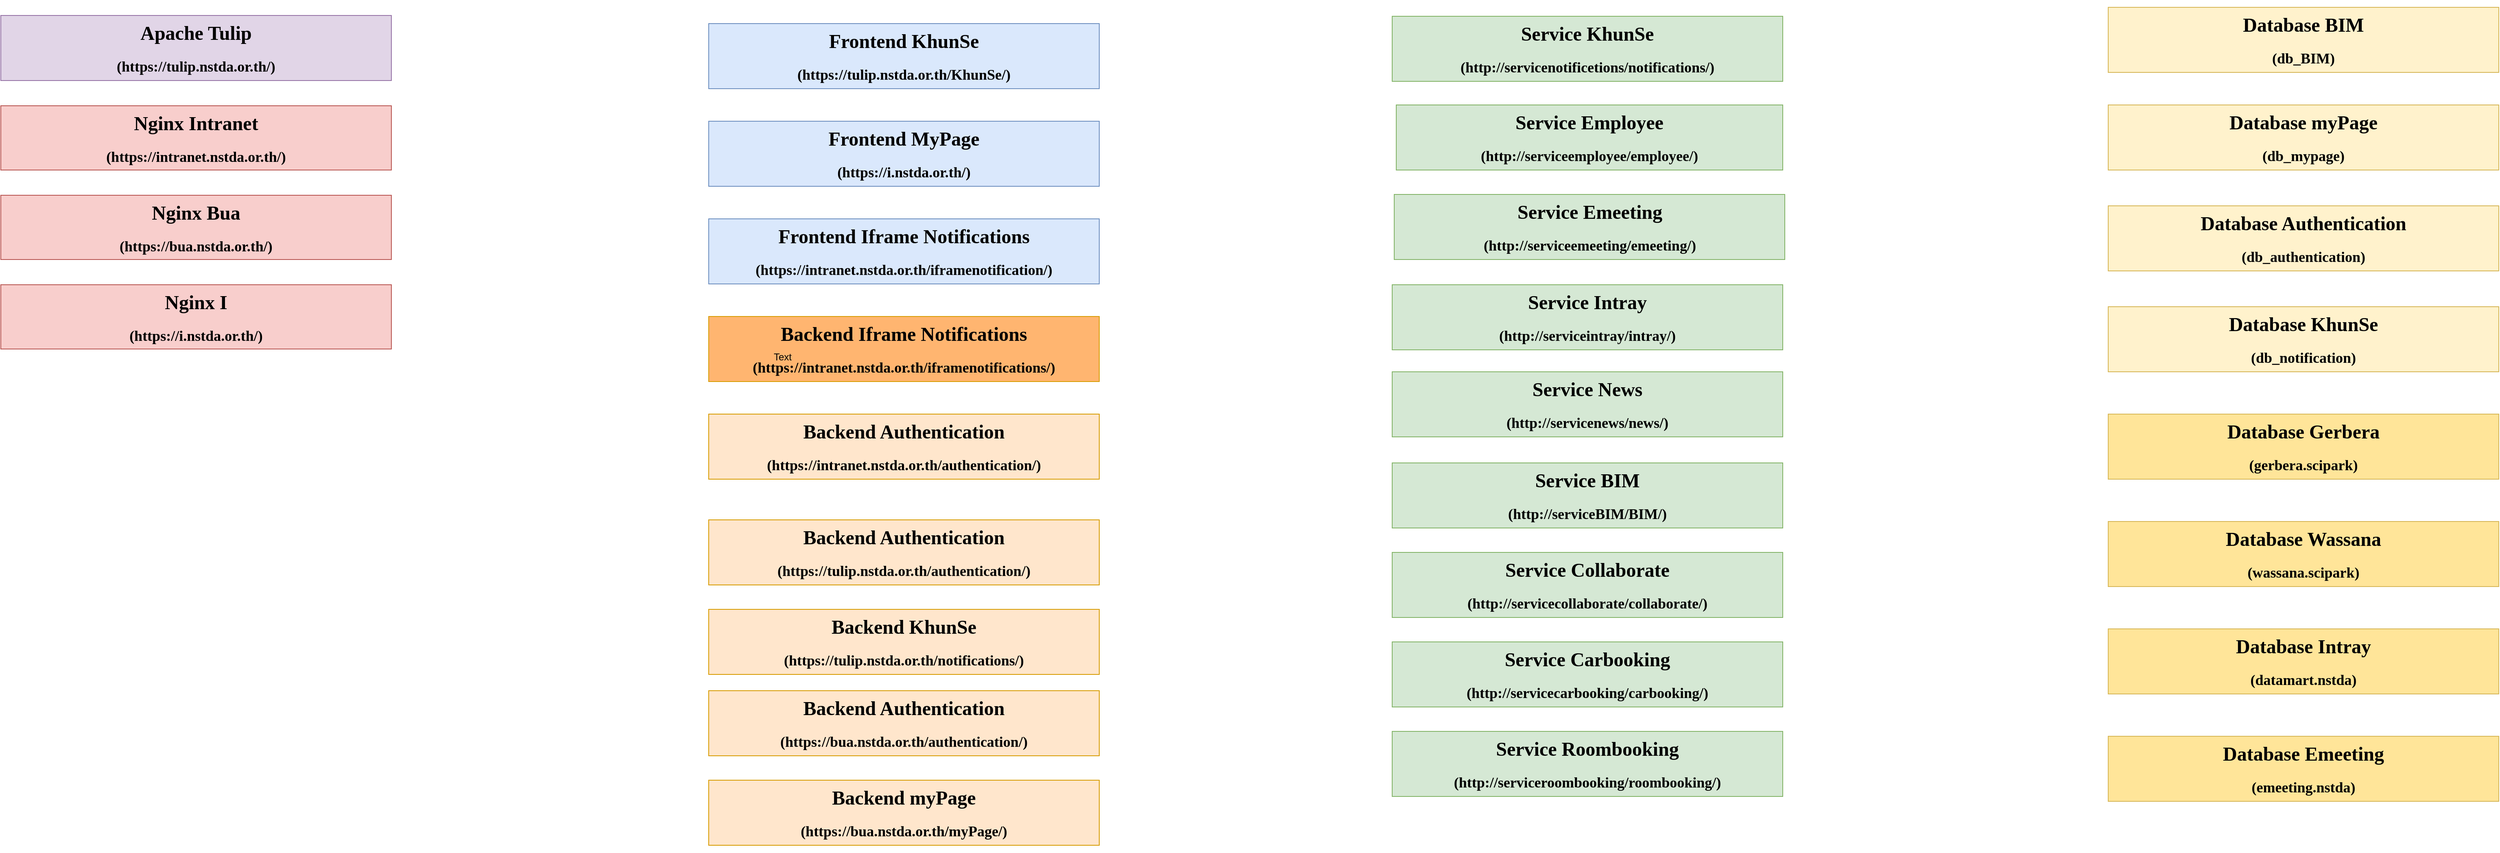 <mxfile version="11.1.4" type="github"><diagram id="0BA7A5WxvlKjCV6Gh85S" name="Page-1"><mxGraphModel dx="4405" dy="1990" grid="1" gridSize="10" guides="1" tooltips="1" connect="1" arrows="1" fold="1" page="1" pageScale="1" pageWidth="850" pageHeight="1100" math="0" shadow="0"><root><mxCell id="0"/><mxCell id="1" parent="0"/><mxCell id="5RdRo9wPhgBEXh9QY4Th-1" value="&lt;h1&gt;&lt;font face=&quot;Tahoma&quot;&gt;Frontend Iframe Notifications&lt;/font&gt;&lt;/h1&gt;&lt;h2&gt;&lt;font face=&quot;Tahoma&quot;&gt;(https://intranet.nstda.or.th/iframenotification/)&lt;/font&gt;&lt;/h2&gt;" style="rounded=0;whiteSpace=wrap;html=1;fillColor=#dae8fc;strokeColor=#6c8ebf;" vertex="1" parent="1"><mxGeometry x="40" y="290" width="480" height="80" as="geometry"/></mxCell><mxCell id="5RdRo9wPhgBEXh9QY4Th-2" value="&lt;h1&gt;&lt;font face=&quot;Tahoma&quot;&gt;Frontend KhunSe&lt;/font&gt;&lt;/h1&gt;&lt;h2&gt;&lt;font face=&quot;Tahoma&quot;&gt;(https://tulip.nstda.or.th/KhunSe/)&lt;/font&gt;&lt;/h2&gt;" style="rounded=0;whiteSpace=wrap;html=1;fillColor=#dae8fc;strokeColor=#6c8ebf;" vertex="1" parent="1"><mxGeometry x="40" y="50" width="480" height="80" as="geometry"/></mxCell><mxCell id="5RdRo9wPhgBEXh9QY4Th-3" value="&lt;h1&gt;&lt;font face=&quot;Tahoma&quot;&gt;Frontend MyPage&lt;/font&gt;&lt;/h1&gt;&lt;h2&gt;&lt;font face=&quot;Tahoma&quot;&gt;(https://i.nstda.or.th/)&lt;/font&gt;&lt;/h2&gt;" style="rounded=0;whiteSpace=wrap;html=1;fillColor=#dae8fc;strokeColor=#6c8ebf;" vertex="1" parent="1"><mxGeometry x="40" y="170" width="480" height="80" as="geometry"/></mxCell><mxCell id="5RdRo9wPhgBEXh9QY4Th-4" value="&lt;h1&gt;&lt;font face=&quot;Tahoma&quot;&gt;Backend KhunSe&lt;/font&gt;&lt;/h1&gt;&lt;h2&gt;&lt;font face=&quot;Tahoma&quot;&gt;(https://tulip.nstda.or.th/notifications/)&lt;/font&gt;&lt;/h2&gt;" style="rounded=0;whiteSpace=wrap;html=1;fillColor=#ffe6cc;strokeColor=#d79b00;" vertex="1" parent="1"><mxGeometry x="40" y="770" width="480" height="80" as="geometry"/></mxCell><mxCell id="5RdRo9wPhgBEXh9QY4Th-5" value="&lt;h1&gt;&lt;font face=&quot;Tahoma&quot;&gt;Nginx Intranet&lt;/font&gt;&lt;/h1&gt;&lt;h2&gt;&lt;font face=&quot;Tahoma&quot;&gt;(https://intranet.nstda.or.th/)&lt;/font&gt;&lt;/h2&gt;" style="rounded=0;whiteSpace=wrap;html=1;fillColor=#f8cecc;strokeColor=#b85450;" vertex="1" parent="1"><mxGeometry x="-830" y="151" width="480" height="79" as="geometry"/></mxCell><mxCell id="5RdRo9wPhgBEXh9QY4Th-6" value="&lt;h1&gt;&lt;font face=&quot;Tahoma&quot;&gt;Apache Tulip&lt;/font&gt;&lt;/h1&gt;&lt;h2&gt;&lt;font face=&quot;Tahoma&quot;&gt;(https://tulip.nstda.or.th/)&lt;/font&gt;&lt;/h2&gt;" style="rounded=0;whiteSpace=wrap;html=1;fillColor=#e1d5e7;strokeColor=#9673a6;" vertex="1" parent="1"><mxGeometry x="-830" y="40" width="480" height="80" as="geometry"/></mxCell><mxCell id="5RdRo9wPhgBEXh9QY4Th-7" value="&lt;h1&gt;&lt;font face=&quot;Tahoma&quot;&gt;Backend Authentication&lt;/font&gt;&lt;/h1&gt;&lt;h2&gt;&lt;font face=&quot;Tahoma&quot;&gt;(https://tulip.nstda.or.th/authentication/)&lt;/font&gt;&lt;/h2&gt;" style="rounded=0;whiteSpace=wrap;html=1;fillColor=#ffe6cc;strokeColor=#d79b00;" vertex="1" parent="1"><mxGeometry x="40" y="660" width="480" height="80" as="geometry"/></mxCell><mxCell id="5RdRo9wPhgBEXh9QY4Th-8" value="&lt;h1&gt;&lt;font face=&quot;Tahoma&quot;&gt;Nginx I&lt;/font&gt;&lt;/h1&gt;&lt;h2&gt;&lt;font face=&quot;Tahoma&quot;&gt;(https://i.nstda.or.th/)&lt;/font&gt;&lt;/h2&gt;" style="rounded=0;whiteSpace=wrap;html=1;fillColor=#f8cecc;strokeColor=#b85450;" vertex="1" parent="1"><mxGeometry x="-830" y="371" width="480" height="79" as="geometry"/></mxCell><mxCell id="5RdRo9wPhgBEXh9QY4Th-9" value="&lt;h1&gt;&lt;font face=&quot;Tahoma&quot;&gt;Nginx Bua&lt;/font&gt;&lt;/h1&gt;&lt;h2&gt;&lt;font face=&quot;Tahoma&quot;&gt;(https://bua.nstda.or.th/)&lt;/font&gt;&lt;/h2&gt;" style="rounded=0;whiteSpace=wrap;html=1;fillColor=#f8cecc;strokeColor=#b85450;" vertex="1" parent="1"><mxGeometry x="-830" y="261" width="480" height="79" as="geometry"/></mxCell><mxCell id="5RdRo9wPhgBEXh9QY4Th-10" value="&lt;h1&gt;&lt;font face=&quot;Tahoma&quot;&gt;Backend Iframe Notifications&lt;/font&gt;&lt;/h1&gt;&lt;h2&gt;&lt;font face=&quot;Tahoma&quot;&gt;(https://intranet.nstda.or.th/iframenotifications/)&lt;/font&gt;&lt;/h2&gt;" style="rounded=0;whiteSpace=wrap;html=1;fillColor=#FFB570;strokeColor=#d79b00;" vertex="1" parent="1"><mxGeometry x="40" y="410" width="480" height="80" as="geometry"/></mxCell><mxCell id="5RdRo9wPhgBEXh9QY4Th-11" value="&lt;h1&gt;&lt;font face=&quot;Tahoma&quot;&gt;Backend Authentication&lt;/font&gt;&lt;/h1&gt;&lt;h2&gt;&lt;font face=&quot;Tahoma&quot;&gt;(https://intranet.nstda.or.th/authentication/)&lt;/font&gt;&lt;/h2&gt;" style="rounded=0;whiteSpace=wrap;html=1;fillColor=#ffe6cc;strokeColor=#d79b00;" vertex="1" parent="1"><mxGeometry x="40" y="530" width="480" height="80" as="geometry"/></mxCell><mxCell id="5RdRo9wPhgBEXh9QY4Th-12" value="&lt;h1&gt;&lt;font face=&quot;Tahoma&quot;&gt;Backend Authentication&lt;/font&gt;&lt;/h1&gt;&lt;h2&gt;&lt;font face=&quot;Tahoma&quot;&gt;(https://bua.nstda.or.th/authentication/)&lt;/font&gt;&lt;/h2&gt;" style="rounded=0;whiteSpace=wrap;html=1;fillColor=#ffe6cc;strokeColor=#d79b00;" vertex="1" parent="1"><mxGeometry x="40" y="870" width="480" height="80" as="geometry"/></mxCell><mxCell id="5RdRo9wPhgBEXh9QY4Th-13" value="&lt;h1&gt;&lt;font face=&quot;Tahoma&quot;&gt;Backend myPage&lt;/font&gt;&lt;/h1&gt;&lt;h2&gt;&lt;font face=&quot;Tahoma&quot;&gt;(https://bua.nstda.or.th/myPage/)&lt;/font&gt;&lt;/h2&gt;" style="rounded=0;whiteSpace=wrap;html=1;fillColor=#ffe6cc;strokeColor=#d79b00;" vertex="1" parent="1"><mxGeometry x="40" y="980" width="480" height="80" as="geometry"/></mxCell><mxCell id="5RdRo9wPhgBEXh9QY4Th-14" value="&lt;h1&gt;&lt;font face=&quot;Tahoma&quot;&gt;Database Authentication&lt;/font&gt;&lt;/h1&gt;&lt;div&gt;&lt;h2&gt;&lt;font face=&quot;Tahoma&quot;&gt;(db_authentication)&lt;/font&gt;&lt;/h2&gt;&lt;/div&gt;" style="rounded=0;whiteSpace=wrap;html=1;fillColor=#fff2cc;strokeColor=#d6b656;" vertex="1" parent="1"><mxGeometry x="1760" y="274" width="480" height="80" as="geometry"/></mxCell><mxCell id="5RdRo9wPhgBEXh9QY4Th-15" value="&lt;h1&gt;&lt;font face=&quot;Tahoma&quot;&gt;Database KhunSe&lt;/font&gt;&lt;/h1&gt;&lt;div&gt;&lt;h2&gt;&lt;font face=&quot;Tahoma&quot;&gt;(db_notification)&lt;/font&gt;&lt;/h2&gt;&lt;/div&gt;" style="rounded=0;whiteSpace=wrap;html=1;fillColor=#fff2cc;strokeColor=#d6b656;" vertex="1" parent="1"><mxGeometry x="1760" y="398" width="480" height="80" as="geometry"/></mxCell><mxCell id="5RdRo9wPhgBEXh9QY4Th-16" value="&lt;h1&gt;&lt;font face=&quot;Tahoma&quot;&gt;Database myPage&lt;/font&gt;&lt;/h1&gt;&lt;div&gt;&lt;h2&gt;&lt;font face=&quot;Tahoma&quot;&gt;(db_mypage)&lt;/font&gt;&lt;/h2&gt;&lt;/div&gt;" style="rounded=0;whiteSpace=wrap;html=1;fillColor=#fff2cc;strokeColor=#d6b656;" vertex="1" parent="1"><mxGeometry x="1760" y="150" width="480" height="80" as="geometry"/></mxCell><mxCell id="5RdRo9wPhgBEXh9QY4Th-17" value="&lt;h1&gt;&lt;font face=&quot;Tahoma&quot;&gt;Service KhunSe&lt;/font&gt;&lt;/h1&gt;&lt;h2&gt;&lt;font face=&quot;Tahoma&quot;&gt;(http://servicenotificetions/notifications/)&lt;/font&gt;&lt;/h2&gt;" style="rounded=0;whiteSpace=wrap;html=1;fillColor=#d5e8d4;strokeColor=#82b366;" vertex="1" parent="1"><mxGeometry x="880" y="41" width="480" height="80" as="geometry"/></mxCell><mxCell id="5RdRo9wPhgBEXh9QY4Th-18" value="&lt;h1&gt;&lt;font face=&quot;Tahoma&quot;&gt;Service Employee&lt;/font&gt;&lt;/h1&gt;&lt;h2&gt;&lt;font face=&quot;Tahoma&quot;&gt;(http://serviceemployee/employee/)&lt;/font&gt;&lt;/h2&gt;" style="rounded=0;whiteSpace=wrap;html=1;fillColor=#d5e8d4;strokeColor=#82b366;" vertex="1" parent="1"><mxGeometry x="885" y="150" width="475" height="80" as="geometry"/></mxCell><mxCell id="5RdRo9wPhgBEXh9QY4Th-19" value="&lt;h1&gt;&lt;font face=&quot;Tahoma&quot;&gt;Service Emeeting&lt;/font&gt;&lt;/h1&gt;&lt;h2&gt;&lt;font face=&quot;Tahoma&quot;&gt;(http://serviceemeeting/emeeting/)&lt;/font&gt;&lt;/h2&gt;" style="rounded=0;whiteSpace=wrap;html=1;fillColor=#d5e8d4;strokeColor=#82b366;" vertex="1" parent="1"><mxGeometry x="882.5" y="260" width="480" height="80" as="geometry"/></mxCell><mxCell id="5RdRo9wPhgBEXh9QY4Th-20" value="&lt;h1&gt;&lt;font face=&quot;Tahoma&quot;&gt;Service Intray&lt;/font&gt;&lt;/h1&gt;&lt;h2&gt;&lt;font face=&quot;Tahoma&quot;&gt;(http://serviceintray/intray/)&lt;/font&gt;&lt;/h2&gt;" style="rounded=0;whiteSpace=wrap;html=1;fillColor=#d5e8d4;strokeColor=#82b366;" vertex="1" parent="1"><mxGeometry x="880" y="371" width="480" height="80" as="geometry"/></mxCell><mxCell id="5RdRo9wPhgBEXh9QY4Th-21" value="&lt;h1&gt;&lt;font face=&quot;Tahoma&quot;&gt;Service News&lt;/font&gt;&lt;/h1&gt;&lt;h2&gt;&lt;font face=&quot;Tahoma&quot;&gt;(http://servicenews/news/)&lt;/font&gt;&lt;/h2&gt;" style="rounded=0;whiteSpace=wrap;html=1;fillColor=#d5e8d4;strokeColor=#82b366;" vertex="1" parent="1"><mxGeometry x="880" y="478" width="480" height="80" as="geometry"/></mxCell><mxCell id="5RdRo9wPhgBEXh9QY4Th-22" value="&lt;h1&gt;&lt;font face=&quot;Tahoma&quot;&gt;Service Carbooking&lt;/font&gt;&lt;/h1&gt;&lt;h2&gt;&lt;font face=&quot;Tahoma&quot;&gt;(http://servicecarbooking/carbooking/)&lt;/font&gt;&lt;/h2&gt;" style="rounded=0;whiteSpace=wrap;html=1;fillColor=#d5e8d4;strokeColor=#82b366;" vertex="1" parent="1"><mxGeometry x="880" y="810" width="480" height="80" as="geometry"/></mxCell><mxCell id="5RdRo9wPhgBEXh9QY4Th-23" value="&lt;h1&gt;&lt;font face=&quot;Tahoma&quot;&gt;Service Roombooking&lt;/font&gt;&lt;/h1&gt;&lt;h2&gt;&lt;font face=&quot;Tahoma&quot;&gt;(http://serviceroombooking/roombooking/)&lt;/font&gt;&lt;/h2&gt;" style="rounded=0;whiteSpace=wrap;html=1;fillColor=#d5e8d4;strokeColor=#82b366;" vertex="1" parent="1"><mxGeometry x="880" y="920" width="480" height="80" as="geometry"/></mxCell><mxCell id="5RdRo9wPhgBEXh9QY4Th-24" value="&lt;h1&gt;&lt;font face=&quot;Tahoma&quot;&gt;Service Collaborate&lt;/font&gt;&lt;/h1&gt;&lt;div&gt;&lt;h2&gt;&lt;font face=&quot;Tahoma&quot;&gt;(http://servicecollaborate/collaborate/)&lt;/font&gt;&lt;/h2&gt;&lt;/div&gt;" style="rounded=0;whiteSpace=wrap;html=1;fillColor=#d5e8d4;strokeColor=#82b366;" vertex="1" parent="1"><mxGeometry x="880" y="700" width="480" height="80" as="geometry"/></mxCell><mxCell id="5RdRo9wPhgBEXh9QY4Th-25" value="&lt;h1&gt;&lt;font face=&quot;Tahoma&quot;&gt;Service BIM&lt;/font&gt;&lt;/h1&gt;&lt;div&gt;&lt;h2&gt;&lt;font face=&quot;Tahoma&quot;&gt;(http://serviceBIM/BIM/)&lt;/font&gt;&lt;/h2&gt;&lt;/div&gt;" style="rounded=0;whiteSpace=wrap;html=1;fillColor=#d5e8d4;strokeColor=#82b366;" vertex="1" parent="1"><mxGeometry x="880" y="590" width="480" height="80" as="geometry"/></mxCell><mxCell id="5RdRo9wPhgBEXh9QY4Th-26" value="&lt;h1&gt;&lt;font face=&quot;Tahoma&quot;&gt;Database BIM&lt;/font&gt;&lt;/h1&gt;&lt;div&gt;&lt;h2&gt;&lt;font face=&quot;Tahoma&quot;&gt;(db_BIM)&lt;/font&gt;&lt;/h2&gt;&lt;/div&gt;" style="rounded=0;whiteSpace=wrap;html=1;fillColor=#fff2cc;strokeColor=#d6b656;" vertex="1" parent="1"><mxGeometry x="1760" y="30" width="480" height="80" as="geometry"/></mxCell><mxCell id="5RdRo9wPhgBEXh9QY4Th-27" value="Text" style="text;html=1;resizable=0;points=[];autosize=1;align=left;verticalAlign=top;spacingTop=-4;" vertex="1" parent="1"><mxGeometry x="118" y="450" width="40" height="20" as="geometry"/></mxCell><mxCell id="5RdRo9wPhgBEXh9QY4Th-28" value="&lt;h1&gt;&lt;font face=&quot;Tahoma&quot;&gt;Database Gerbera&lt;/font&gt;&lt;/h1&gt;&lt;div&gt;&lt;h2&gt;&lt;font face=&quot;Tahoma&quot;&gt;(gerbera.scipark)&lt;/font&gt;&lt;/h2&gt;&lt;/div&gt;" style="rounded=0;whiteSpace=wrap;html=1;fillColor=#FFE599;strokeColor=#d6b656;" vertex="1" parent="1"><mxGeometry x="1760" y="530" width="480" height="80" as="geometry"/></mxCell><mxCell id="5RdRo9wPhgBEXh9QY4Th-29" value="&lt;h1&gt;&lt;font face=&quot;Tahoma&quot;&gt;Database Wassana&lt;/font&gt;&lt;/h1&gt;&lt;div&gt;&lt;h2&gt;&lt;font face=&quot;Tahoma&quot;&gt;(wassana.scipark)&lt;/font&gt;&lt;/h2&gt;&lt;/div&gt;" style="rounded=0;whiteSpace=wrap;html=1;fillColor=#FFE599;strokeColor=#d6b656;" vertex="1" parent="1"><mxGeometry x="1760" y="662" width="480" height="80" as="geometry"/></mxCell><mxCell id="5RdRo9wPhgBEXh9QY4Th-30" value="&lt;h1&gt;&lt;font face=&quot;Tahoma&quot;&gt;Database Intray&lt;/font&gt;&lt;/h1&gt;&lt;div&gt;&lt;h2&gt;&lt;font face=&quot;Tahoma&quot;&gt;(datamart.nstda)&lt;/font&gt;&lt;/h2&gt;&lt;/div&gt;" style="rounded=0;whiteSpace=wrap;html=1;fillColor=#FFE599;strokeColor=#d6b656;" vertex="1" parent="1"><mxGeometry x="1760" y="794" width="480" height="80" as="geometry"/></mxCell><mxCell id="5RdRo9wPhgBEXh9QY4Th-31" value="&lt;h1&gt;&lt;font face=&quot;Tahoma&quot;&gt;Database Emeeting&lt;/font&gt;&lt;/h1&gt;&lt;div&gt;&lt;h2&gt;&lt;font face=&quot;Tahoma&quot;&gt;(emeeting.nstda)&lt;/font&gt;&lt;/h2&gt;&lt;/div&gt;" style="rounded=0;whiteSpace=wrap;html=1;fillColor=#FFE599;strokeColor=#d6b656;" vertex="1" parent="1"><mxGeometry x="1760" y="926" width="480" height="80" as="geometry"/></mxCell></root></mxGraphModel></diagram></mxfile>